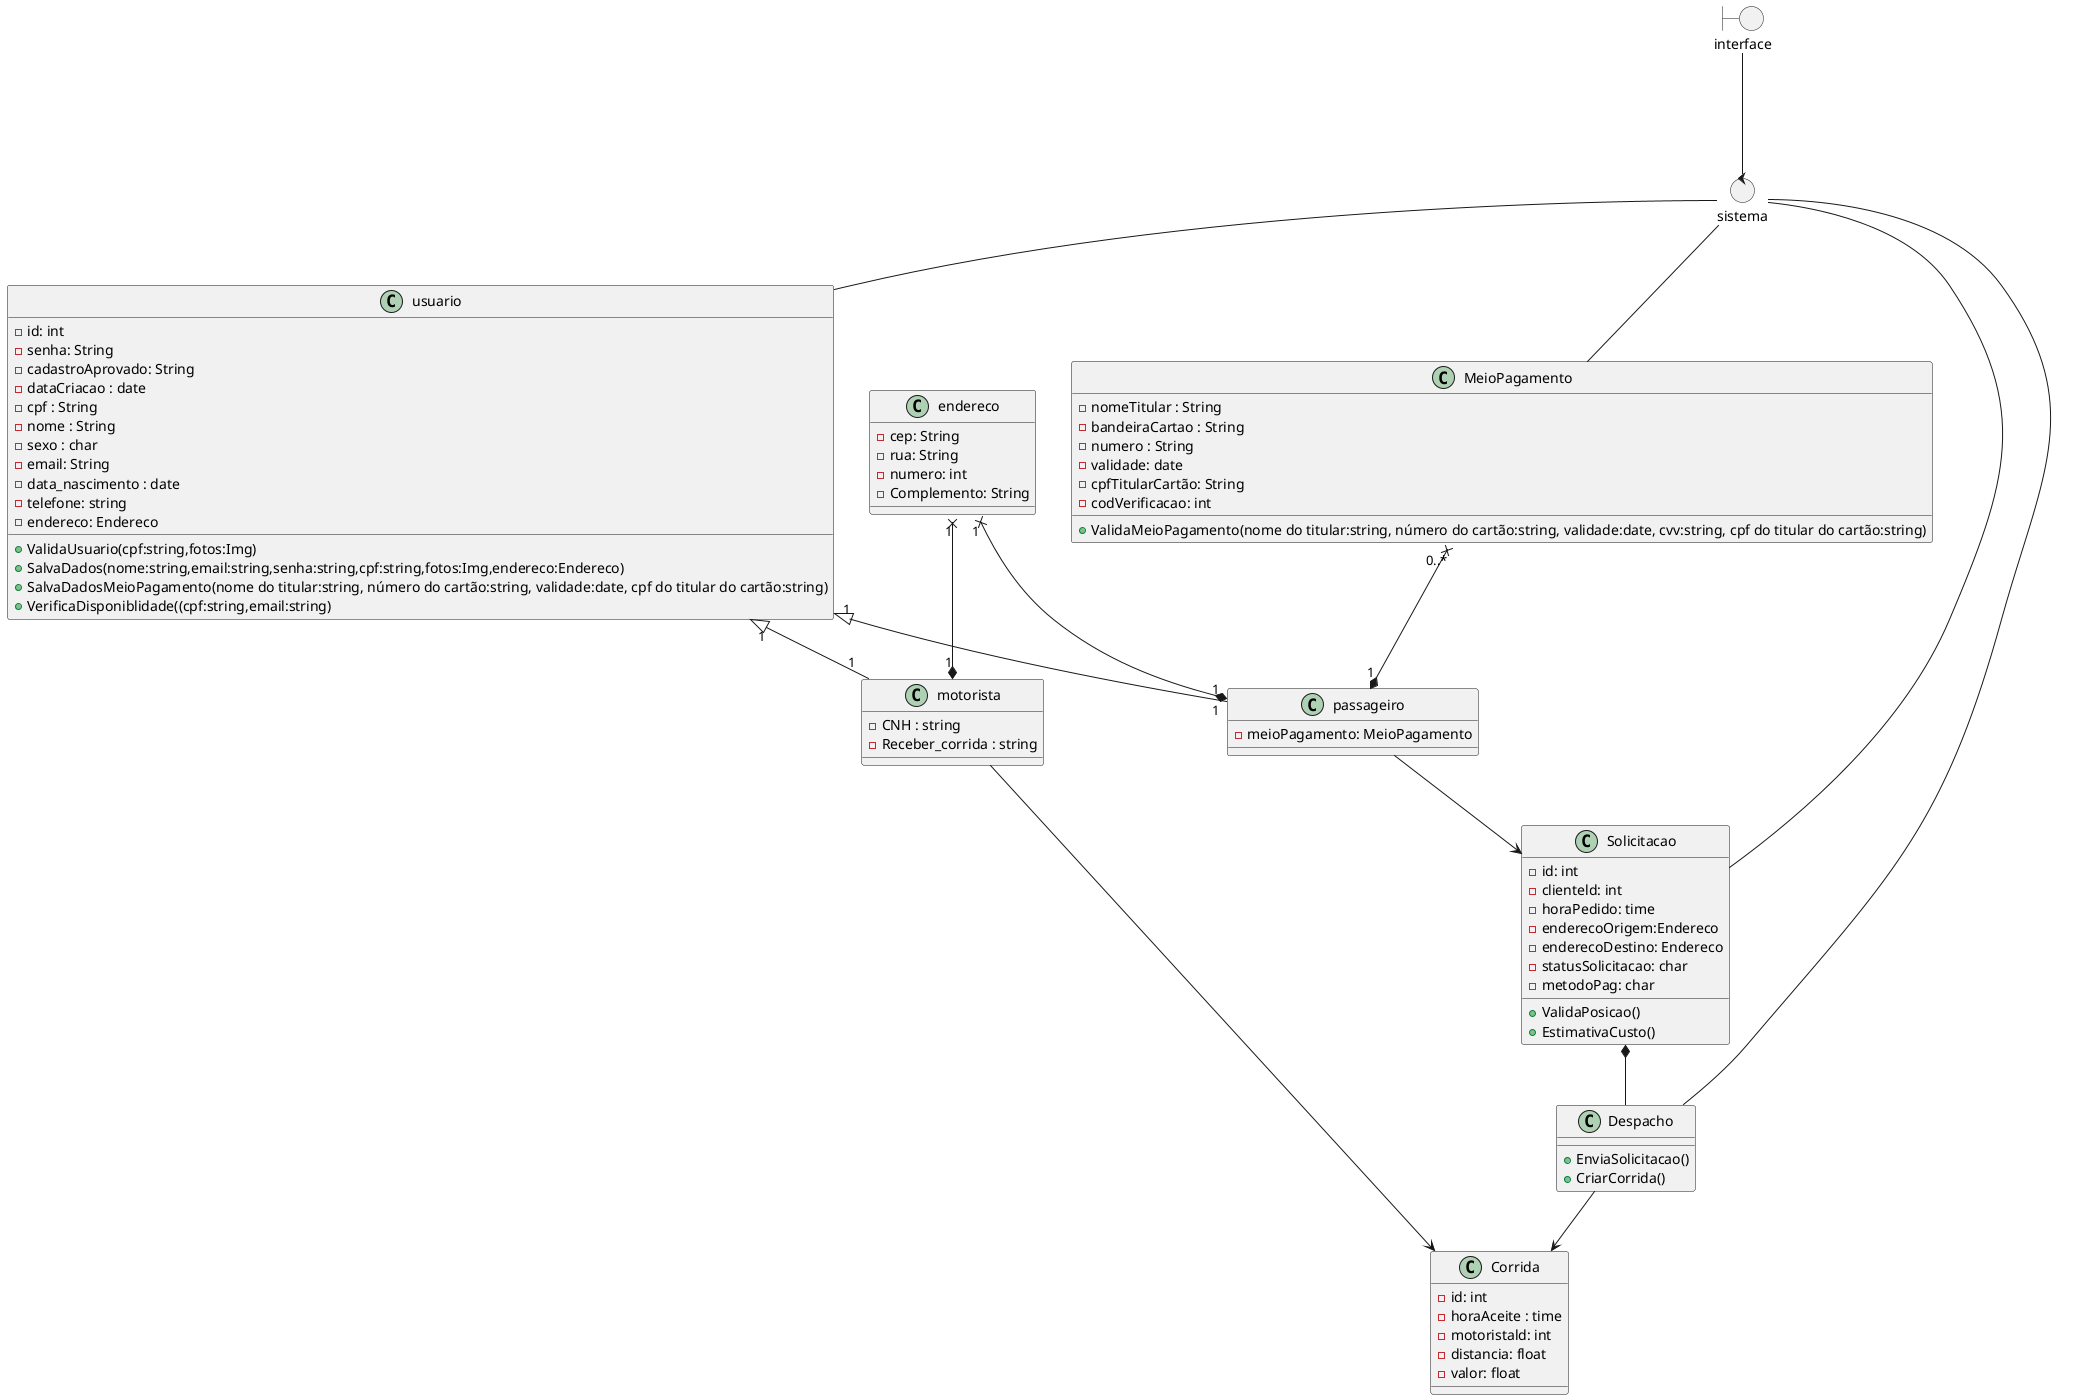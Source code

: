 @startuml
allowmixing

boundary interface

control sistema

class usuario {
- id: int
- senha: String 
- cadastroAprovado: String 
- dataCriacao : date
- cpf : String
- nome : String
- sexo : char
- email: String
- data_nascimento : date
- telefone: string
- endereco: Endereco
+ ValidaUsuario(cpf:string,fotos:Img)
+ SalvaDados(nome:string,email:string,senha:string,cpf:string,fotos:Img,endereco:Endereco)
+ SalvaDadosMeioPagamento(nome do titular:string, número do cartão:string, validade:date, cpf do titular do cartão:string)
+ VerificaDisponiblidade((cpf:string,email:string)

}

class motorista
{
- CNH : string
- Receber_corrida : string
}

class passageiro 
{

- meioPagamento: MeioPagamento

}
class endereco
{
- cep: String
- rua: String
- numero: int
- Complemento: String
}

class MeioPagamento
{
- nomeTitular : String 
- bandeiraCartao : String
- numero : String
- validade: date
- cpfTitularCartão: String
- codVerificacao: int
+ ValidaMeioPagamento(nome do titular:string, número do cartão:string, validade:date, cvv:string, cpf do titular do cartão:string)
} 

class Solicitacao {
- id: int
- clienteld: int
- horaPedido: time
- enderecoOrigem:Endereco 
- enderecoDestino: Endereco 
- statusSolicitacao: char
- metodoPag: char
+ ValidaPosicao()
+ EstimativaCusto()
}


class Corrida {
- id: int
- horaAceite : time
- motoristald: int
- distancia: float
- valor: float
}

class Despacho {
+ EnviaSolicitacao()
+ CriarCorrida()
}

interface --- sistema

passageiro "1" *-up-x "0..*" MeioPagamento
passageiro "1" *-up-x "1" endereco
motorista "1" *-up-x "1" endereco
usuario "1" <|-down- "1" motorista
usuario "1" <|-right- "1" passageiro
sistema -- usuario
sistema -- MeioPagamento
sistema -- Solicitacao
sistema -- Despacho

passageiro --> Solicitacao
motorista --> Corrida
Solicitacao *-- Despacho
Despacho --> Corrida

@enduml